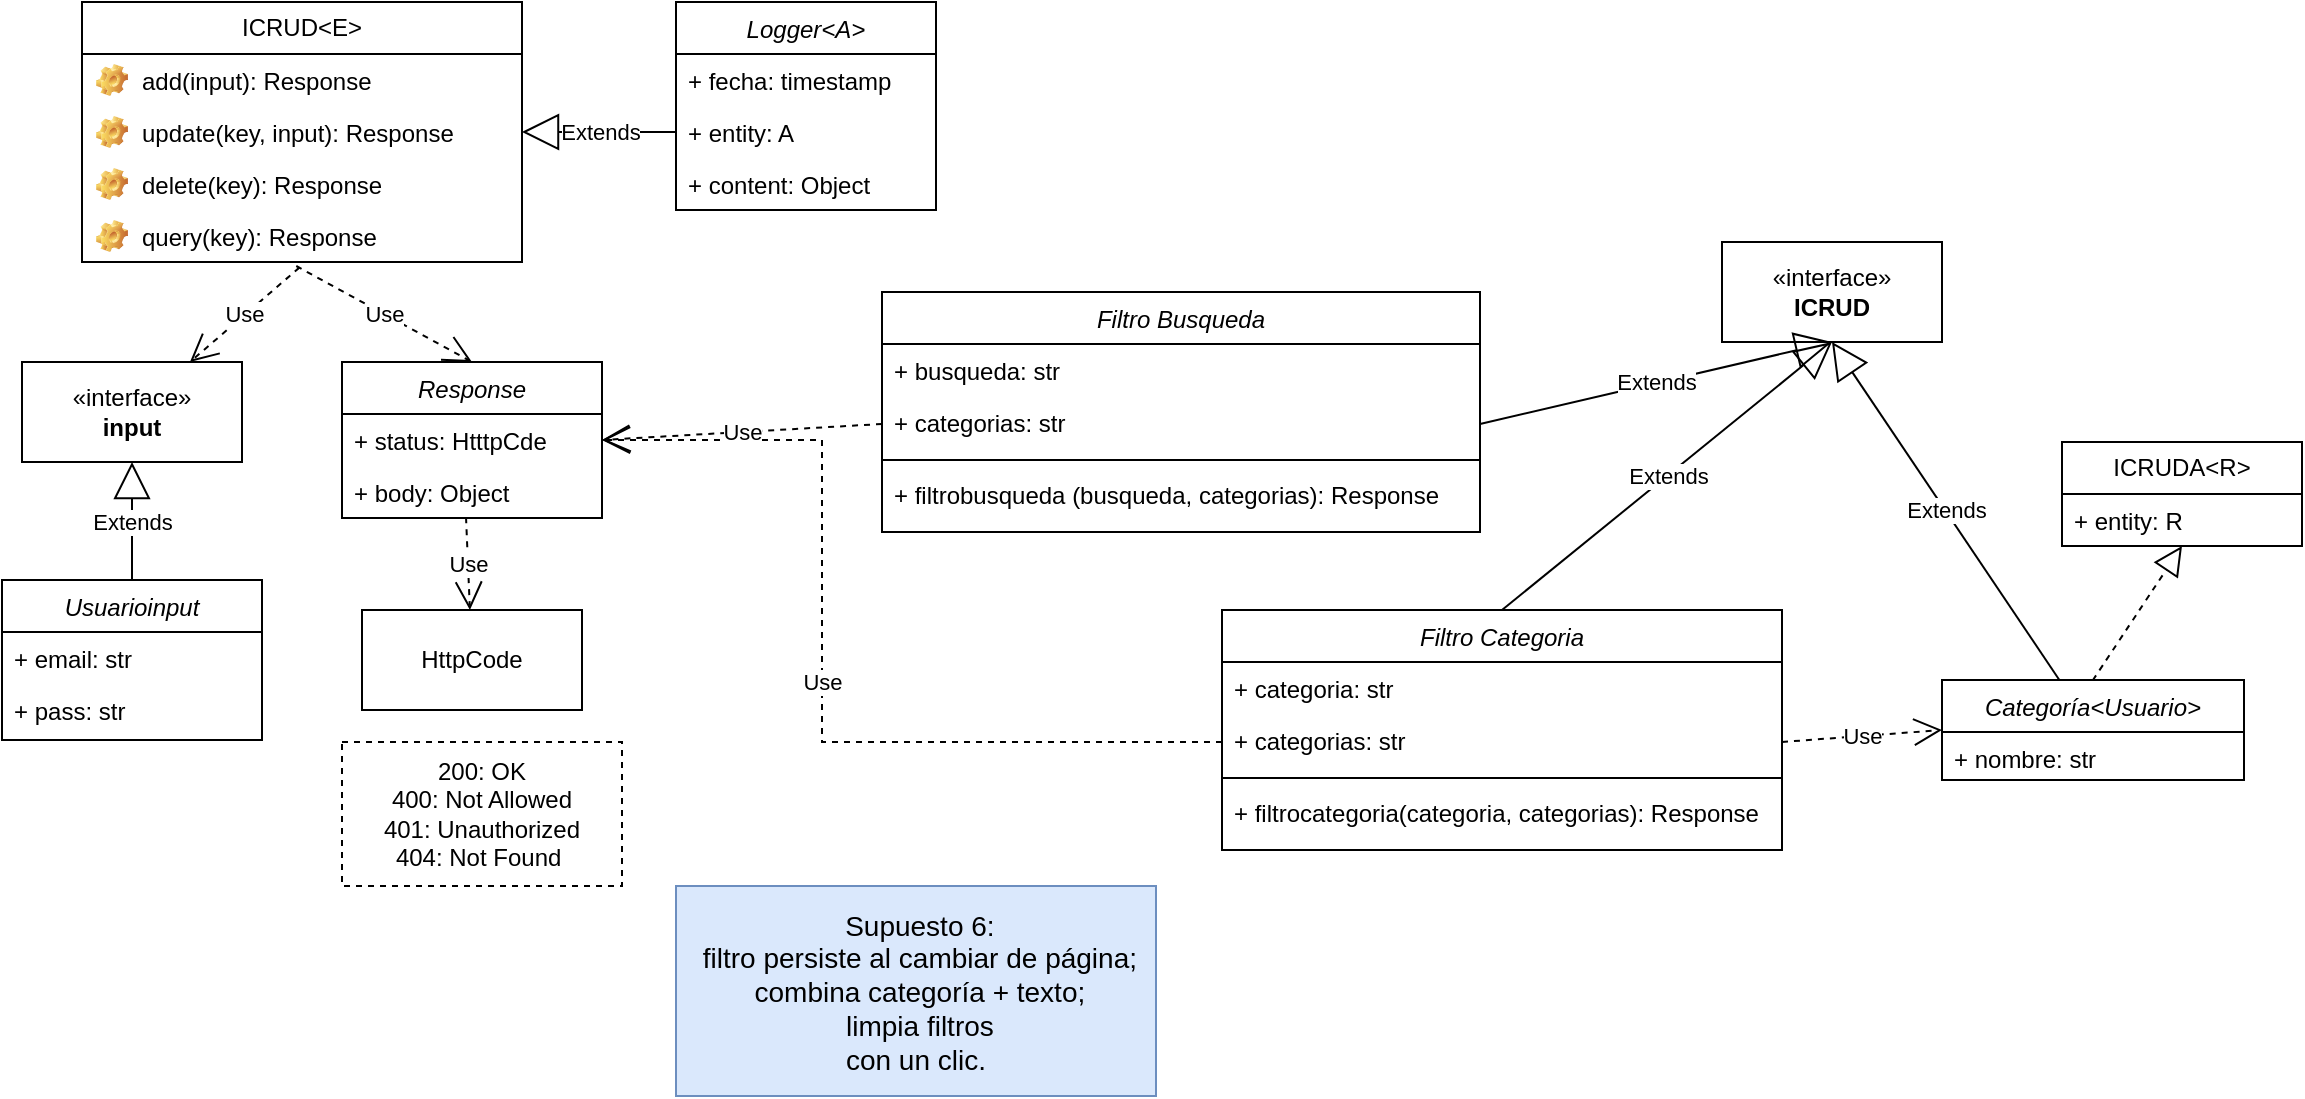 <mxfile version="28.2.7">
  <diagram id="C5RBs43oDa-KdzZeNtuy" name="Page-1">
    <mxGraphModel dx="1577" dy="833" grid="1" gridSize="10" guides="1" tooltips="1" connect="1" arrows="1" fold="1" page="1" pageScale="1" pageWidth="827" pageHeight="1169" math="0" shadow="0">
      <root>
        <mxCell id="WIyWlLk6GJQsqaUBKTNV-0" />
        <mxCell id="WIyWlLk6GJQsqaUBKTNV-1" parent="WIyWlLk6GJQsqaUBKTNV-0" />
        <mxCell id="1E7eBnh2MoHhItpFgBv9-0" value="Filtro Categoria" style="swimlane;fontStyle=2;align=center;verticalAlign=top;childLayout=stackLayout;horizontal=1;startSize=26;horizontalStack=0;resizeParent=1;resizeLast=0;collapsible=1;marginBottom=0;rounded=0;shadow=0;strokeWidth=1;" vertex="1" parent="WIyWlLk6GJQsqaUBKTNV-1">
          <mxGeometry x="1000" y="474" width="280" height="120" as="geometry">
            <mxRectangle x="230" y="140" width="160" height="26" as="alternateBounds" />
          </mxGeometry>
        </mxCell>
        <mxCell id="1E7eBnh2MoHhItpFgBv9-1" value="+ categoria: str" style="text;strokeColor=none;fillColor=none;align=left;verticalAlign=top;spacingLeft=4;spacingRight=4;overflow=hidden;rotatable=0;points=[[0,0.5],[1,0.5]];portConstraint=eastwest;whiteSpace=wrap;html=1;" vertex="1" parent="1E7eBnh2MoHhItpFgBv9-0">
          <mxGeometry y="26" width="280" height="26" as="geometry" />
        </mxCell>
        <mxCell id="1E7eBnh2MoHhItpFgBv9-2" value="+ categorias: str" style="text;strokeColor=none;fillColor=none;align=left;verticalAlign=top;spacingLeft=4;spacingRight=4;overflow=hidden;rotatable=0;points=[[0,0.5],[1,0.5]];portConstraint=eastwest;whiteSpace=wrap;html=1;" vertex="1" parent="1E7eBnh2MoHhItpFgBv9-0">
          <mxGeometry y="52" width="280" height="28" as="geometry" />
        </mxCell>
        <mxCell id="1E7eBnh2MoHhItpFgBv9-4" value="" style="line;html=1;strokeWidth=1;align=left;verticalAlign=middle;spacingTop=-1;spacingLeft=3;spacingRight=3;rotatable=0;labelPosition=right;points=[];portConstraint=eastwest;" vertex="1" parent="1E7eBnh2MoHhItpFgBv9-0">
          <mxGeometry y="80" width="280" height="8" as="geometry" />
        </mxCell>
        <mxCell id="1E7eBnh2MoHhItpFgBv9-5" value="+ filtrocategoria(categoria, categorias): Response" style="text;strokeColor=none;fillColor=none;align=left;verticalAlign=top;spacingLeft=4;spacingRight=4;overflow=hidden;rotatable=0;points=[[0,0.5],[1,0.5]];portConstraint=eastwest;whiteSpace=wrap;html=1;" vertex="1" parent="1E7eBnh2MoHhItpFgBv9-0">
          <mxGeometry y="88" width="280" height="24" as="geometry" />
        </mxCell>
        <mxCell id="1E7eBnh2MoHhItpFgBv9-9" value="ICRUD&amp;lt;E&amp;gt;" style="swimlane;fontStyle=0;childLayout=stackLayout;horizontal=1;startSize=26;fillColor=none;horizontalStack=0;resizeParent=1;resizeParentMax=0;resizeLast=0;collapsible=1;marginBottom=0;whiteSpace=wrap;html=1;" vertex="1" parent="WIyWlLk6GJQsqaUBKTNV-1">
          <mxGeometry x="430" y="170" width="220" height="130" as="geometry" />
        </mxCell>
        <mxCell id="1E7eBnh2MoHhItpFgBv9-10" value="add(input): Response" style="label;fontStyle=0;strokeColor=none;fillColor=none;align=left;verticalAlign=top;overflow=hidden;spacingLeft=28;spacingRight=4;rotatable=0;points=[[0,0.5],[1,0.5]];portConstraint=eastwest;imageWidth=16;imageHeight=16;whiteSpace=wrap;html=1;image=img/clipart/Gear_128x128.png" vertex="1" parent="1E7eBnh2MoHhItpFgBv9-9">
          <mxGeometry y="26" width="220" height="26" as="geometry" />
        </mxCell>
        <mxCell id="1E7eBnh2MoHhItpFgBv9-11" value="update(key, input): Response" style="label;fontStyle=0;strokeColor=none;fillColor=none;align=left;verticalAlign=top;overflow=hidden;spacingLeft=28;spacingRight=4;rotatable=0;points=[[0,0.5],[1,0.5]];portConstraint=eastwest;imageWidth=16;imageHeight=16;whiteSpace=wrap;html=1;image=img/clipart/Gear_128x128.png" vertex="1" parent="1E7eBnh2MoHhItpFgBv9-9">
          <mxGeometry y="52" width="220" height="26" as="geometry" />
        </mxCell>
        <mxCell id="1E7eBnh2MoHhItpFgBv9-12" value="delete(key): Response" style="label;fontStyle=0;strokeColor=none;fillColor=none;align=left;verticalAlign=top;overflow=hidden;spacingLeft=28;spacingRight=4;rotatable=0;points=[[0,0.5],[1,0.5]];portConstraint=eastwest;imageWidth=16;imageHeight=16;whiteSpace=wrap;html=1;image=img/clipart/Gear_128x128.png" vertex="1" parent="1E7eBnh2MoHhItpFgBv9-9">
          <mxGeometry y="78" width="220" height="26" as="geometry" />
        </mxCell>
        <mxCell id="1E7eBnh2MoHhItpFgBv9-13" value="query(key): Response" style="label;fontStyle=0;strokeColor=none;fillColor=none;align=left;verticalAlign=top;overflow=hidden;spacingLeft=28;spacingRight=4;rotatable=0;points=[[0,0.5],[1,0.5]];portConstraint=eastwest;imageWidth=16;imageHeight=16;whiteSpace=wrap;html=1;image=img/clipart/Gear_128x128.png" vertex="1" parent="1E7eBnh2MoHhItpFgBv9-9">
          <mxGeometry y="104" width="220" height="26" as="geometry" />
        </mxCell>
        <mxCell id="1E7eBnh2MoHhItpFgBv9-14" value="«interface»&lt;br&gt;&lt;b&gt;input&lt;/b&gt;" style="html=1;whiteSpace=wrap;" vertex="1" parent="WIyWlLk6GJQsqaUBKTNV-1">
          <mxGeometry x="400" y="350" width="110" height="50" as="geometry" />
        </mxCell>
        <mxCell id="1E7eBnh2MoHhItpFgBv9-15" value="Use" style="endArrow=open;endSize=12;dashed=1;html=1;rounded=0;exitX=0.494;exitY=1.108;exitDx=0;exitDy=0;exitPerimeter=0;" edge="1" parent="WIyWlLk6GJQsqaUBKTNV-1" source="1E7eBnh2MoHhItpFgBv9-13" target="1E7eBnh2MoHhItpFgBv9-14">
          <mxGeometry width="160" relative="1" as="geometry">
            <mxPoint x="580" y="400" as="sourcePoint" />
            <mxPoint x="500" y="390" as="targetPoint" />
          </mxGeometry>
        </mxCell>
        <mxCell id="1E7eBnh2MoHhItpFgBv9-16" value="Usuarioinput" style="swimlane;fontStyle=2;align=center;verticalAlign=top;childLayout=stackLayout;horizontal=1;startSize=26;horizontalStack=0;resizeParent=1;resizeLast=0;collapsible=1;marginBottom=0;rounded=0;shadow=0;strokeWidth=1;" vertex="1" parent="WIyWlLk6GJQsqaUBKTNV-1">
          <mxGeometry x="390" y="459" width="130" height="80" as="geometry">
            <mxRectangle x="230" y="140" width="160" height="26" as="alternateBounds" />
          </mxGeometry>
        </mxCell>
        <mxCell id="1E7eBnh2MoHhItpFgBv9-17" value="+ email: str" style="text;strokeColor=none;fillColor=none;align=left;verticalAlign=top;spacingLeft=4;spacingRight=4;overflow=hidden;rotatable=0;points=[[0,0.5],[1,0.5]];portConstraint=eastwest;whiteSpace=wrap;html=1;" vertex="1" parent="1E7eBnh2MoHhItpFgBv9-16">
          <mxGeometry y="26" width="130" height="26" as="geometry" />
        </mxCell>
        <mxCell id="1E7eBnh2MoHhItpFgBv9-18" value="+ pass: str" style="text;strokeColor=none;fillColor=none;align=left;verticalAlign=top;spacingLeft=4;spacingRight=4;overflow=hidden;rotatable=0;points=[[0,0.5],[1,0.5]];portConstraint=eastwest;whiteSpace=wrap;html=1;" vertex="1" parent="1E7eBnh2MoHhItpFgBv9-16">
          <mxGeometry y="52" width="130" height="20" as="geometry" />
        </mxCell>
        <mxCell id="1E7eBnh2MoHhItpFgBv9-19" value="Extends" style="endArrow=block;endSize=16;endFill=0;html=1;rounded=0;exitX=0.5;exitY=0;exitDx=0;exitDy=0;entryX=0.5;entryY=1;entryDx=0;entryDy=0;" edge="1" parent="WIyWlLk6GJQsqaUBKTNV-1" source="1E7eBnh2MoHhItpFgBv9-16" target="1E7eBnh2MoHhItpFgBv9-14">
          <mxGeometry width="160" relative="1" as="geometry">
            <mxPoint x="630" y="400" as="sourcePoint" />
            <mxPoint x="790" y="400" as="targetPoint" />
          </mxGeometry>
        </mxCell>
        <mxCell id="1E7eBnh2MoHhItpFgBv9-20" value="Response" style="swimlane;fontStyle=2;align=center;verticalAlign=top;childLayout=stackLayout;horizontal=1;startSize=26;horizontalStack=0;resizeParent=1;resizeLast=0;collapsible=1;marginBottom=0;rounded=0;shadow=0;strokeWidth=1;" vertex="1" parent="WIyWlLk6GJQsqaUBKTNV-1">
          <mxGeometry x="560" y="350" width="130" height="78" as="geometry">
            <mxRectangle x="230" y="140" width="160" height="26" as="alternateBounds" />
          </mxGeometry>
        </mxCell>
        <mxCell id="1E7eBnh2MoHhItpFgBv9-21" value="+ status: HtttpCde" style="text;strokeColor=none;fillColor=none;align=left;verticalAlign=top;spacingLeft=4;spacingRight=4;overflow=hidden;rotatable=0;points=[[0,0.5],[1,0.5]];portConstraint=eastwest;whiteSpace=wrap;html=1;" vertex="1" parent="1E7eBnh2MoHhItpFgBv9-20">
          <mxGeometry y="26" width="130" height="26" as="geometry" />
        </mxCell>
        <mxCell id="1E7eBnh2MoHhItpFgBv9-22" value="+ body: Object" style="text;strokeColor=none;fillColor=none;align=left;verticalAlign=top;spacingLeft=4;spacingRight=4;overflow=hidden;rotatable=0;points=[[0,0.5],[1,0.5]];portConstraint=eastwest;whiteSpace=wrap;html=1;" vertex="1" parent="1E7eBnh2MoHhItpFgBv9-20">
          <mxGeometry y="52" width="130" height="26" as="geometry" />
        </mxCell>
        <mxCell id="1E7eBnh2MoHhItpFgBv9-23" value="Use" style="endArrow=open;endSize=12;dashed=1;html=1;rounded=0;entryX=0.5;entryY=0;entryDx=0;entryDy=0;exitX=0.487;exitY=1.077;exitDx=0;exitDy=0;exitPerimeter=0;" edge="1" parent="WIyWlLk6GJQsqaUBKTNV-1" source="1E7eBnh2MoHhItpFgBv9-13" target="1E7eBnh2MoHhItpFgBv9-20">
          <mxGeometry width="160" relative="1" as="geometry">
            <mxPoint x="540" y="310" as="sourcePoint" />
            <mxPoint x="520" y="357" as="targetPoint" />
          </mxGeometry>
        </mxCell>
        <mxCell id="1E7eBnh2MoHhItpFgBv9-24" value="HttpCode" style="html=1;whiteSpace=wrap;" vertex="1" parent="WIyWlLk6GJQsqaUBKTNV-1">
          <mxGeometry x="570" y="474" width="110" height="50" as="geometry" />
        </mxCell>
        <mxCell id="1E7eBnh2MoHhItpFgBv9-25" value="Use" style="endArrow=open;endSize=12;dashed=1;html=1;rounded=0;exitX=0.477;exitY=0.985;exitDx=0;exitDy=0;exitPerimeter=0;" edge="1" parent="WIyWlLk6GJQsqaUBKTNV-1" source="1E7eBnh2MoHhItpFgBv9-22" target="1E7eBnh2MoHhItpFgBv9-24">
          <mxGeometry width="160" relative="1" as="geometry">
            <mxPoint x="855" y="430" as="sourcePoint" />
            <mxPoint x="800" y="477" as="targetPoint" />
          </mxGeometry>
        </mxCell>
        <mxCell id="1E7eBnh2MoHhItpFgBv9-26" value="«interface»&lt;br&gt;&lt;b&gt;ICRUD&lt;/b&gt;" style="html=1;whiteSpace=wrap;" vertex="1" parent="WIyWlLk6GJQsqaUBKTNV-1">
          <mxGeometry x="1250" y="290" width="110" height="50" as="geometry" />
        </mxCell>
        <mxCell id="1E7eBnh2MoHhItpFgBv9-27" value="Extends" style="endArrow=block;endSize=16;endFill=0;html=1;rounded=0;exitX=0.5;exitY=0;exitDx=0;exitDy=0;entryX=0.5;entryY=1;entryDx=0;entryDy=0;" edge="1" parent="WIyWlLk6GJQsqaUBKTNV-1" source="1E7eBnh2MoHhItpFgBv9-0" target="1E7eBnh2MoHhItpFgBv9-26">
          <mxGeometry width="160" relative="1" as="geometry">
            <mxPoint x="850" y="440" as="sourcePoint" />
            <mxPoint x="850" y="380" as="targetPoint" />
          </mxGeometry>
        </mxCell>
        <mxCell id="1E7eBnh2MoHhItpFgBv9-28" value="Use" style="endArrow=open;endSize=12;dashed=1;html=1;rounded=0;entryX=1;entryY=0.5;entryDx=0;entryDy=0;exitX=0;exitY=0.5;exitDx=0;exitDy=0;" edge="1" parent="WIyWlLk6GJQsqaUBKTNV-1" target="1E7eBnh2MoHhItpFgBv9-21" source="1E7eBnh2MoHhItpFgBv9-2">
          <mxGeometry width="160" relative="1" as="geometry">
            <mxPoint x="800" y="415" as="sourcePoint" />
            <mxPoint x="848" y="478" as="targetPoint" />
            <Array as="points">
              <mxPoint x="800" y="540" />
              <mxPoint x="800" y="389" />
            </Array>
          </mxGeometry>
        </mxCell>
        <mxCell id="1E7eBnh2MoHhItpFgBv9-29" value="&lt;font style=&quot;font-size: 14px;&quot;&gt;&amp;nbsp;Supuesto 6:&lt;/font&gt;&lt;div&gt;&lt;font style=&quot;font-size: 14px;&quot;&gt;&amp;nbsp;filtro persiste al cambiar de página;&lt;/font&gt;&lt;/div&gt;&lt;div&gt;&lt;font style=&quot;font-size: 14px;&quot;&gt;&amp;nbsp;combina categoría + texto;&lt;/font&gt;&lt;/div&gt;&lt;div&gt;&lt;font style=&quot;font-size: 14px;&quot;&gt;&amp;nbsp;limpia filtros&lt;br&gt; con un clic.&lt;/font&gt;&lt;/div&gt;" style="html=1;whiteSpace=wrap;fillColor=#dae8fc;strokeColor=#6c8ebf;" vertex="1" parent="WIyWlLk6GJQsqaUBKTNV-1">
          <mxGeometry x="727" y="612" width="240" height="105" as="geometry" />
        </mxCell>
        <mxCell id="1E7eBnh2MoHhItpFgBv9-30" value="200: OK&lt;div&gt;400: Not Allowed&lt;/div&gt;&lt;div&gt;&lt;div&gt;&lt;span style=&quot;background-color: transparent;&quot;&gt;401: Unauthorized&lt;/span&gt;&lt;/div&gt;&lt;div&gt;404: Not Found&amp;nbsp;&lt;/div&gt;&lt;/div&gt;" style="html=1;whiteSpace=wrap;dashed=1;" vertex="1" parent="WIyWlLk6GJQsqaUBKTNV-1">
          <mxGeometry x="560" y="540" width="140" height="72" as="geometry" />
        </mxCell>
        <mxCell id="1E7eBnh2MoHhItpFgBv9-31" value="Logger&lt;A&gt;" style="swimlane;fontStyle=2;align=center;verticalAlign=top;childLayout=stackLayout;horizontal=1;startSize=26;horizontalStack=0;resizeParent=1;resizeLast=0;collapsible=1;marginBottom=0;rounded=0;shadow=0;strokeWidth=1;" vertex="1" parent="WIyWlLk6GJQsqaUBKTNV-1">
          <mxGeometry x="727" y="170" width="130" height="104" as="geometry">
            <mxRectangle x="230" y="140" width="160" height="26" as="alternateBounds" />
          </mxGeometry>
        </mxCell>
        <mxCell id="1E7eBnh2MoHhItpFgBv9-32" value="+ fecha: timestamp" style="text;strokeColor=none;fillColor=none;align=left;verticalAlign=top;spacingLeft=4;spacingRight=4;overflow=hidden;rotatable=0;points=[[0,0.5],[1,0.5]];portConstraint=eastwest;whiteSpace=wrap;html=1;" vertex="1" parent="1E7eBnh2MoHhItpFgBv9-31">
          <mxGeometry y="26" width="130" height="26" as="geometry" />
        </mxCell>
        <mxCell id="1E7eBnh2MoHhItpFgBv9-33" value="+ entity: A" style="text;strokeColor=none;fillColor=none;align=left;verticalAlign=top;spacingLeft=4;spacingRight=4;overflow=hidden;rotatable=0;points=[[0,0.5],[1,0.5]];portConstraint=eastwest;whiteSpace=wrap;html=1;" vertex="1" parent="1E7eBnh2MoHhItpFgBv9-31">
          <mxGeometry y="52" width="130" height="26" as="geometry" />
        </mxCell>
        <mxCell id="1E7eBnh2MoHhItpFgBv9-34" value="+ content: Object" style="text;strokeColor=none;fillColor=none;align=left;verticalAlign=top;spacingLeft=4;spacingRight=4;overflow=hidden;rotatable=0;points=[[0,0.5],[1,0.5]];portConstraint=eastwest;whiteSpace=wrap;html=1;" vertex="1" parent="1E7eBnh2MoHhItpFgBv9-31">
          <mxGeometry y="78" width="130" height="26" as="geometry" />
        </mxCell>
        <mxCell id="1E7eBnh2MoHhItpFgBv9-35" value="Extends" style="endArrow=block;endSize=16;endFill=0;html=1;rounded=0;exitX=0;exitY=0.5;exitDx=0;exitDy=0;" edge="1" parent="WIyWlLk6GJQsqaUBKTNV-1" source="1E7eBnh2MoHhItpFgBv9-33">
          <mxGeometry width="160" relative="1" as="geometry">
            <mxPoint x="670" y="414" as="sourcePoint" />
            <mxPoint x="650" y="235" as="targetPoint" />
          </mxGeometry>
        </mxCell>
        <mxCell id="1E7eBnh2MoHhItpFgBv9-37" value="Filtro Busqueda" style="swimlane;fontStyle=2;align=center;verticalAlign=top;childLayout=stackLayout;horizontal=1;startSize=26;horizontalStack=0;resizeParent=1;resizeLast=0;collapsible=1;marginBottom=0;rounded=0;shadow=0;strokeWidth=1;" vertex="1" parent="WIyWlLk6GJQsqaUBKTNV-1">
          <mxGeometry x="830" y="315" width="299" height="120" as="geometry">
            <mxRectangle x="230" y="140" width="160" height="26" as="alternateBounds" />
          </mxGeometry>
        </mxCell>
        <mxCell id="1E7eBnh2MoHhItpFgBv9-38" value="+ busqueda: str" style="text;strokeColor=none;fillColor=none;align=left;verticalAlign=top;spacingLeft=4;spacingRight=4;overflow=hidden;rotatable=0;points=[[0,0.5],[1,0.5]];portConstraint=eastwest;whiteSpace=wrap;html=1;" vertex="1" parent="1E7eBnh2MoHhItpFgBv9-37">
          <mxGeometry y="26" width="299" height="26" as="geometry" />
        </mxCell>
        <mxCell id="1E7eBnh2MoHhItpFgBv9-39" value="+ categorias: str" style="text;strokeColor=none;fillColor=none;align=left;verticalAlign=top;spacingLeft=4;spacingRight=4;overflow=hidden;rotatable=0;points=[[0,0.5],[1,0.5]];portConstraint=eastwest;whiteSpace=wrap;html=1;" vertex="1" parent="1E7eBnh2MoHhItpFgBv9-37">
          <mxGeometry y="52" width="299" height="28" as="geometry" />
        </mxCell>
        <mxCell id="1E7eBnh2MoHhItpFgBv9-40" value="" style="line;html=1;strokeWidth=1;align=left;verticalAlign=middle;spacingTop=-1;spacingLeft=3;spacingRight=3;rotatable=0;labelPosition=right;points=[];portConstraint=eastwest;" vertex="1" parent="1E7eBnh2MoHhItpFgBv9-37">
          <mxGeometry y="80" width="299" height="8" as="geometry" />
        </mxCell>
        <mxCell id="1E7eBnh2MoHhItpFgBv9-41" value="+ filtrobusqueda (busqueda, categorias): Response" style="text;strokeColor=none;fillColor=none;align=left;verticalAlign=top;spacingLeft=4;spacingRight=4;overflow=hidden;rotatable=0;points=[[0,0.5],[1,0.5]];portConstraint=eastwest;whiteSpace=wrap;html=1;" vertex="1" parent="1E7eBnh2MoHhItpFgBv9-37">
          <mxGeometry y="88" width="299" height="24" as="geometry" />
        </mxCell>
        <mxCell id="1E7eBnh2MoHhItpFgBv9-42" value="Use" style="endArrow=open;endSize=12;dashed=1;html=1;rounded=0;entryX=1;entryY=0.5;entryDx=0;entryDy=0;exitX=0;exitY=0.5;exitDx=0;exitDy=0;" edge="1" parent="WIyWlLk6GJQsqaUBKTNV-1" source="1E7eBnh2MoHhItpFgBv9-39" target="1E7eBnh2MoHhItpFgBv9-21">
          <mxGeometry width="160" relative="1" as="geometry">
            <mxPoint x="865" y="557" as="sourcePoint" />
            <mxPoint x="750" y="510" as="targetPoint" />
            <Array as="points" />
          </mxGeometry>
        </mxCell>
        <mxCell id="1E7eBnh2MoHhItpFgBv9-43" value="Extends" style="endArrow=block;endSize=16;endFill=0;html=1;rounded=0;exitX=1;exitY=0.5;exitDx=0;exitDy=0;entryX=0.5;entryY=1;entryDx=0;entryDy=0;" edge="1" parent="WIyWlLk6GJQsqaUBKTNV-1" source="1E7eBnh2MoHhItpFgBv9-39" target="1E7eBnh2MoHhItpFgBv9-26">
          <mxGeometry width="160" relative="1" as="geometry">
            <mxPoint x="1150" y="400" as="sourcePoint" />
            <mxPoint x="1160" y="270" as="targetPoint" />
          </mxGeometry>
        </mxCell>
        <mxCell id="1E7eBnh2MoHhItpFgBv9-44" value="Categoría&lt;Usuario&gt;" style="swimlane;fontStyle=2;align=center;verticalAlign=top;childLayout=stackLayout;horizontal=1;startSize=26;horizontalStack=0;resizeParent=1;resizeLast=0;collapsible=1;marginBottom=0;rounded=0;shadow=0;strokeWidth=1;" vertex="1" parent="WIyWlLk6GJQsqaUBKTNV-1">
          <mxGeometry x="1360" y="509" width="151" height="50" as="geometry">
            <mxRectangle x="230" y="140" width="160" height="26" as="alternateBounds" />
          </mxGeometry>
        </mxCell>
        <mxCell id="1E7eBnh2MoHhItpFgBv9-45" value="+ nombre: str" style="text;strokeColor=none;fillColor=none;align=left;verticalAlign=top;spacingLeft=4;spacingRight=4;overflow=hidden;rotatable=0;points=[[0,0.5],[1,0.5]];portConstraint=eastwest;whiteSpace=wrap;html=1;" vertex="1" parent="1E7eBnh2MoHhItpFgBv9-44">
          <mxGeometry y="26" width="151" height="24" as="geometry" />
        </mxCell>
        <mxCell id="1E7eBnh2MoHhItpFgBv9-54" style="edgeStyle=none;curved=1;rounded=0;orthogonalLoop=1;jettySize=auto;html=1;exitX=0.75;exitY=0;exitDx=0;exitDy=0;fontSize=12;startSize=8;endSize=8;" edge="1" parent="WIyWlLk6GJQsqaUBKTNV-1" source="1E7eBnh2MoHhItpFgBv9-44" target="1E7eBnh2MoHhItpFgBv9-44">
          <mxGeometry relative="1" as="geometry" />
        </mxCell>
        <mxCell id="1E7eBnh2MoHhItpFgBv9-55" value="Extends" style="endArrow=block;endSize=16;endFill=0;html=1;rounded=0;entryX=0.5;entryY=1;entryDx=0;entryDy=0;" edge="1" parent="WIyWlLk6GJQsqaUBKTNV-1" source="1E7eBnh2MoHhItpFgBv9-44" target="1E7eBnh2MoHhItpFgBv9-26">
          <mxGeometry width="160" relative="1" as="geometry">
            <mxPoint x="1300" y="524" as="sourcePoint" />
            <mxPoint x="1200" y="280" as="targetPoint" />
          </mxGeometry>
        </mxCell>
        <mxCell id="1E7eBnh2MoHhItpFgBv9-56" value="Use" style="endArrow=open;endSize=12;dashed=1;html=1;rounded=0;entryX=0;entryY=0.5;entryDx=0;entryDy=0;exitX=1;exitY=0.5;exitDx=0;exitDy=0;" edge="1" parent="WIyWlLk6GJQsqaUBKTNV-1" source="1E7eBnh2MoHhItpFgBv9-2" target="1E7eBnh2MoHhItpFgBv9-44">
          <mxGeometry width="160" relative="1" as="geometry">
            <mxPoint x="1410" y="730" as="sourcePoint" />
            <mxPoint x="1260" y="733" as="targetPoint" />
            <Array as="points" />
          </mxGeometry>
        </mxCell>
        <mxCell id="1E7eBnh2MoHhItpFgBv9-57" value="ICRUDA&amp;lt;R&amp;gt;" style="swimlane;fontStyle=0;childLayout=stackLayout;horizontal=1;startSize=26;fillColor=none;horizontalStack=0;resizeParent=1;resizeParentMax=0;resizeLast=0;collapsible=1;marginBottom=0;whiteSpace=wrap;html=1;" vertex="1" parent="WIyWlLk6GJQsqaUBKTNV-1">
          <mxGeometry x="1420" y="390" width="120" height="52" as="geometry" />
        </mxCell>
        <mxCell id="1E7eBnh2MoHhItpFgBv9-62" value="+ entity: R" style="text;strokeColor=none;fillColor=none;align=left;verticalAlign=top;spacingLeft=4;spacingRight=4;overflow=hidden;rotatable=0;points=[[0,0.5],[1,0.5]];portConstraint=eastwest;whiteSpace=wrap;html=1;" vertex="1" parent="1E7eBnh2MoHhItpFgBv9-57">
          <mxGeometry y="26" width="120" height="26" as="geometry" />
        </mxCell>
        <mxCell id="1E7eBnh2MoHhItpFgBv9-63" value="" style="endArrow=block;dashed=1;endFill=0;endSize=12;html=1;rounded=0;fontSize=12;curved=1;entryX=0.5;entryY=1;entryDx=0;entryDy=0;exitX=0.5;exitY=0;exitDx=0;exitDy=0;" edge="1" parent="WIyWlLk6GJQsqaUBKTNV-1" source="1E7eBnh2MoHhItpFgBv9-44" target="1E7eBnh2MoHhItpFgBv9-57">
          <mxGeometry width="160" relative="1" as="geometry">
            <mxPoint x="800" y="540" as="sourcePoint" />
            <mxPoint x="960" y="540" as="targetPoint" />
          </mxGeometry>
        </mxCell>
      </root>
    </mxGraphModel>
  </diagram>
</mxfile>
